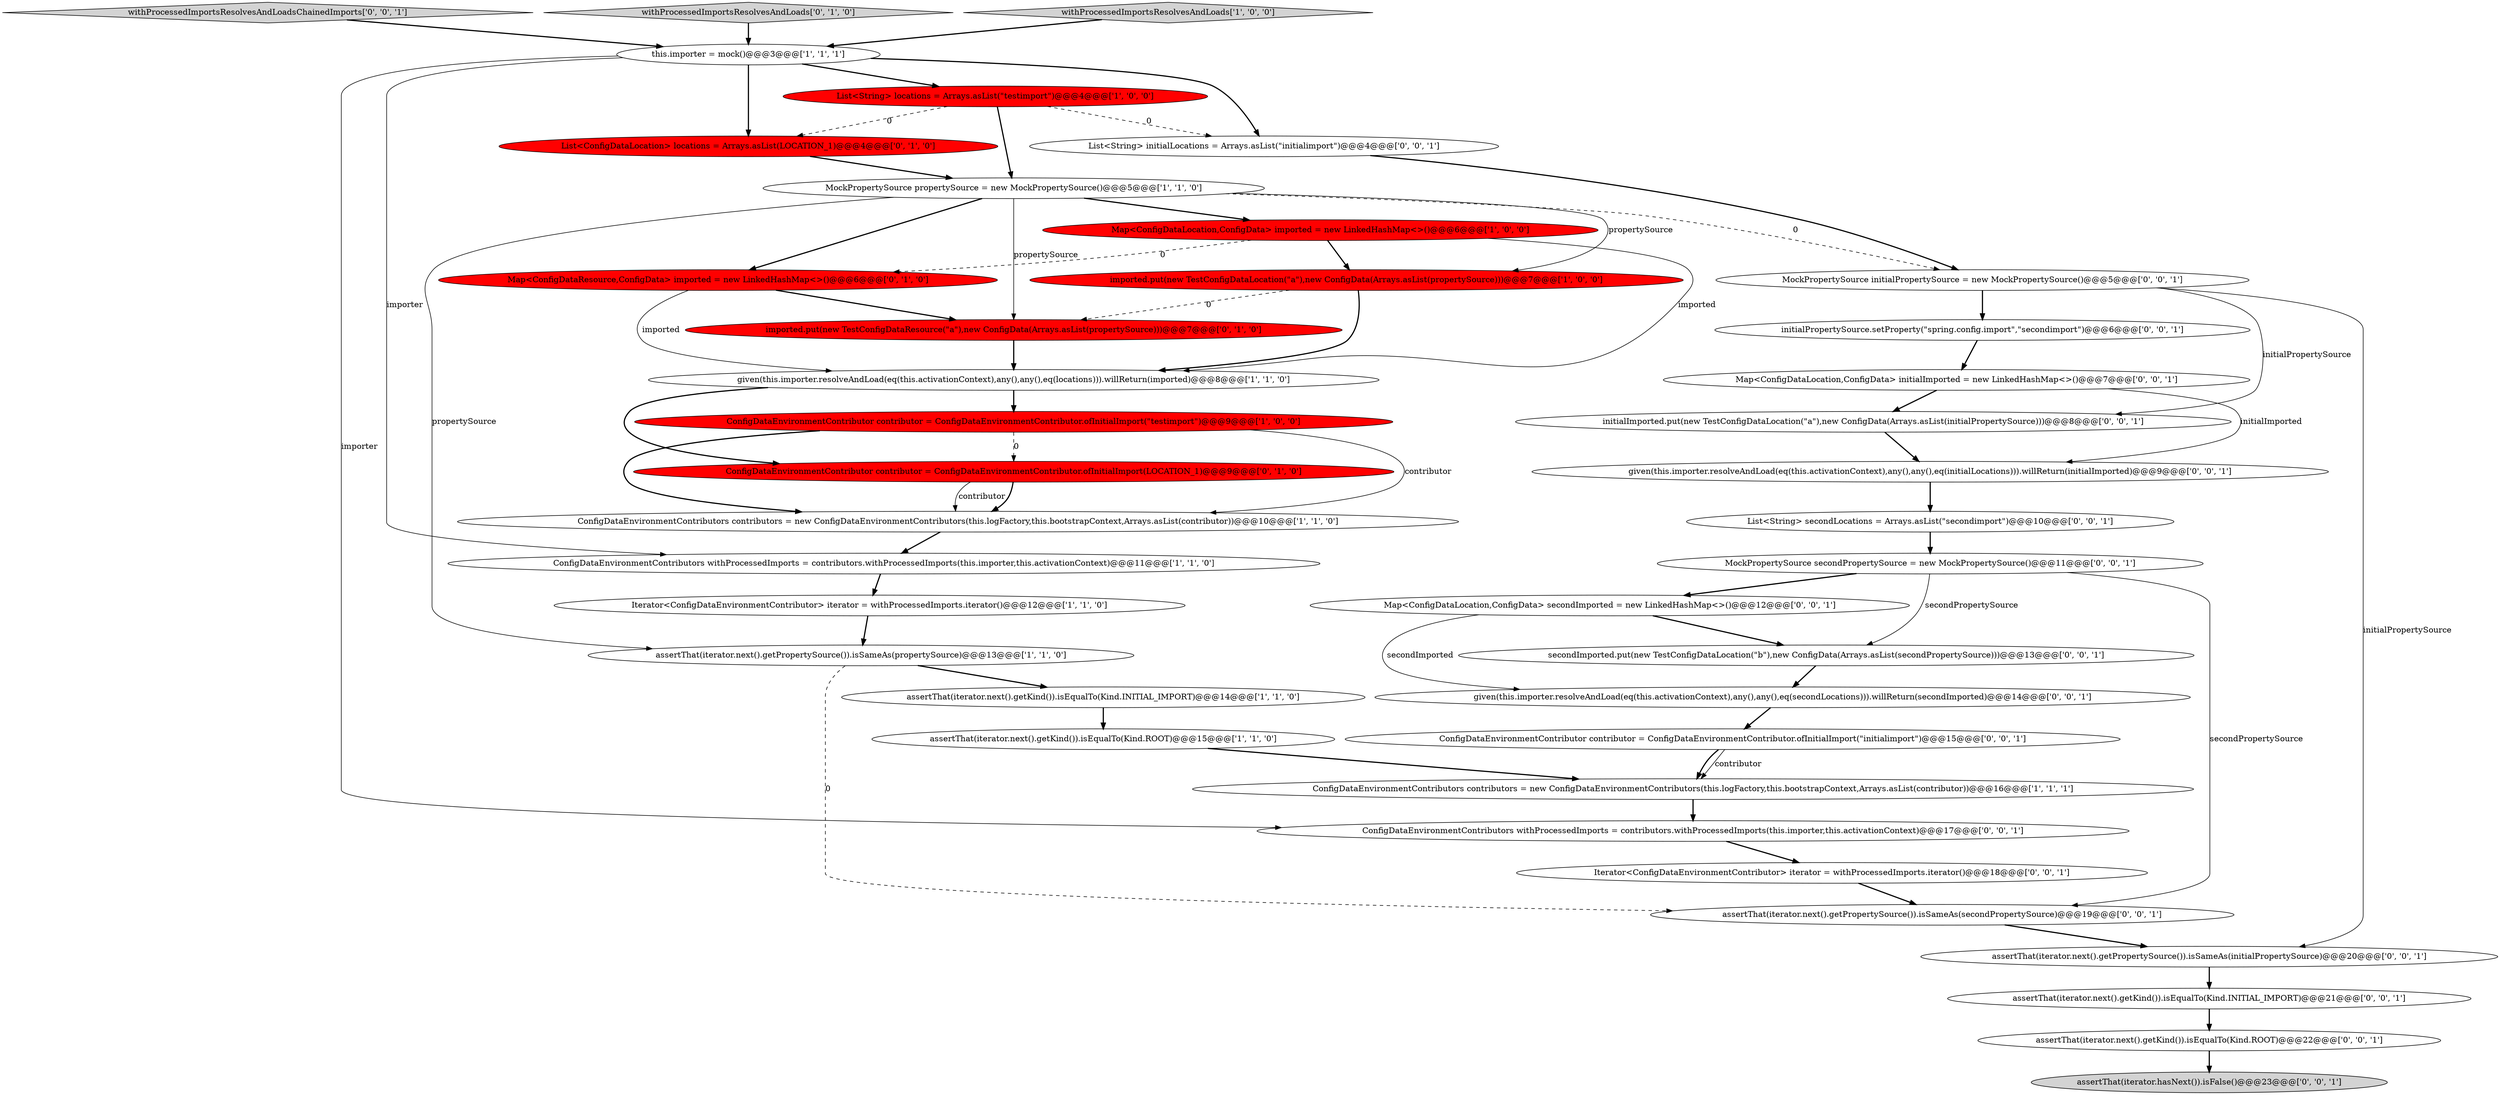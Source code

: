 digraph {
24 [style = filled, label = "Map<ConfigDataLocation,ConfigData> initialImported = new LinkedHashMap<>()@@@7@@@['0', '0', '1']", fillcolor = white, shape = ellipse image = "AAA0AAABBB3BBB"];
36 [style = filled, label = "List<String> initialLocations = Arrays.asList(\"initialimport\")@@@4@@@['0', '0', '1']", fillcolor = white, shape = ellipse image = "AAA0AAABBB3BBB"];
4 [style = filled, label = "this.importer = mock()@@@3@@@['1', '1', '1']", fillcolor = white, shape = ellipse image = "AAA0AAABBB1BBB"];
9 [style = filled, label = "ConfigDataEnvironmentContributors contributors = new ConfigDataEnvironmentContributors(this.logFactory,this.bootstrapContext,Arrays.asList(contributor))@@@16@@@['1', '1', '1']", fillcolor = white, shape = ellipse image = "AAA0AAABBB1BBB"];
38 [style = filled, label = "given(this.importer.resolveAndLoad(eq(this.activationContext),any(),any(),eq(secondLocations))).willReturn(secondImported)@@@14@@@['0', '0', '1']", fillcolor = white, shape = ellipse image = "AAA0AAABBB3BBB"];
15 [style = filled, label = "Map<ConfigDataResource,ConfigData> imported = new LinkedHashMap<>()@@@6@@@['0', '1', '0']", fillcolor = red, shape = ellipse image = "AAA1AAABBB2BBB"];
21 [style = filled, label = "assertThat(iterator.hasNext()).isFalse()@@@23@@@['0', '0', '1']", fillcolor = lightgray, shape = ellipse image = "AAA0AAABBB3BBB"];
33 [style = filled, label = "given(this.importer.resolveAndLoad(eq(this.activationContext),any(),any(),eq(initialLocations))).willReturn(initialImported)@@@9@@@['0', '0', '1']", fillcolor = white, shape = ellipse image = "AAA0AAABBB3BBB"];
31 [style = filled, label = "ConfigDataEnvironmentContributor contributor = ConfigDataEnvironmentContributor.ofInitialImport(\"initialimport\")@@@15@@@['0', '0', '1']", fillcolor = white, shape = ellipse image = "AAA0AAABBB3BBB"];
30 [style = filled, label = "initialImported.put(new TestConfigDataLocation(\"a\"),new ConfigData(Arrays.asList(initialPropertySource)))@@@8@@@['0', '0', '1']", fillcolor = white, shape = ellipse image = "AAA0AAABBB3BBB"];
34 [style = filled, label = "List<String> secondLocations = Arrays.asList(\"secondimport\")@@@10@@@['0', '0', '1']", fillcolor = white, shape = ellipse image = "AAA0AAABBB3BBB"];
32 [style = filled, label = "withProcessedImportsResolvesAndLoadsChainedImports['0', '0', '1']", fillcolor = lightgray, shape = diamond image = "AAA0AAABBB3BBB"];
10 [style = filled, label = "imported.put(new TestConfigDataLocation(\"a\"),new ConfigData(Arrays.asList(propertySource)))@@@7@@@['1', '0', '0']", fillcolor = red, shape = ellipse image = "AAA1AAABBB1BBB"];
3 [style = filled, label = "MockPropertySource propertySource = new MockPropertySource()@@@5@@@['1', '1', '0']", fillcolor = white, shape = ellipse image = "AAA0AAABBB1BBB"];
0 [style = filled, label = "ConfigDataEnvironmentContributor contributor = ConfigDataEnvironmentContributor.ofInitialImport(\"testimport\")@@@9@@@['1', '0', '0']", fillcolor = red, shape = ellipse image = "AAA1AAABBB1BBB"];
18 [style = filled, label = "withProcessedImportsResolvesAndLoads['0', '1', '0']", fillcolor = lightgray, shape = diamond image = "AAA0AAABBB2BBB"];
28 [style = filled, label = "secondImported.put(new TestConfigDataLocation(\"b\"),new ConfigData(Arrays.asList(secondPropertySource)))@@@13@@@['0', '0', '1']", fillcolor = white, shape = ellipse image = "AAA0AAABBB3BBB"];
35 [style = filled, label = "ConfigDataEnvironmentContributors withProcessedImports = contributors.withProcessedImports(this.importer,this.activationContext)@@@17@@@['0', '0', '1']", fillcolor = white, shape = ellipse image = "AAA0AAABBB3BBB"];
7 [style = filled, label = "given(this.importer.resolveAndLoad(eq(this.activationContext),any(),any(),eq(locations))).willReturn(imported)@@@8@@@['1', '1', '0']", fillcolor = white, shape = ellipse image = "AAA0AAABBB1BBB"];
6 [style = filled, label = "List<String> locations = Arrays.asList(\"testimport\")@@@4@@@['1', '0', '0']", fillcolor = red, shape = ellipse image = "AAA1AAABBB1BBB"];
12 [style = filled, label = "assertThat(iterator.next().getKind()).isEqualTo(Kind.ROOT)@@@15@@@['1', '1', '0']", fillcolor = white, shape = ellipse image = "AAA0AAABBB1BBB"];
16 [style = filled, label = "imported.put(new TestConfigDataResource(\"a\"),new ConfigData(Arrays.asList(propertySource)))@@@7@@@['0', '1', '0']", fillcolor = red, shape = ellipse image = "AAA1AAABBB2BBB"];
1 [style = filled, label = "assertThat(iterator.next().getPropertySource()).isSameAs(propertySource)@@@13@@@['1', '1', '0']", fillcolor = white, shape = ellipse image = "AAA0AAABBB1BBB"];
37 [style = filled, label = "Map<ConfigDataLocation,ConfigData> secondImported = new LinkedHashMap<>()@@@12@@@['0', '0', '1']", fillcolor = white, shape = ellipse image = "AAA0AAABBB3BBB"];
23 [style = filled, label = "Iterator<ConfigDataEnvironmentContributor> iterator = withProcessedImports.iterator()@@@18@@@['0', '0', '1']", fillcolor = white, shape = ellipse image = "AAA0AAABBB3BBB"];
19 [style = filled, label = "List<ConfigDataLocation> locations = Arrays.asList(LOCATION_1)@@@4@@@['0', '1', '0']", fillcolor = red, shape = ellipse image = "AAA1AAABBB2BBB"];
20 [style = filled, label = "assertThat(iterator.next().getPropertySource()).isSameAs(secondPropertySource)@@@19@@@['0', '0', '1']", fillcolor = white, shape = ellipse image = "AAA0AAABBB3BBB"];
2 [style = filled, label = "Map<ConfigDataLocation,ConfigData> imported = new LinkedHashMap<>()@@@6@@@['1', '0', '0']", fillcolor = red, shape = ellipse image = "AAA1AAABBB1BBB"];
14 [style = filled, label = "ConfigDataEnvironmentContributors withProcessedImports = contributors.withProcessedImports(this.importer,this.activationContext)@@@11@@@['1', '1', '0']", fillcolor = white, shape = ellipse image = "AAA0AAABBB1BBB"];
27 [style = filled, label = "assertThat(iterator.next().getKind()).isEqualTo(Kind.INITIAL_IMPORT)@@@21@@@['0', '0', '1']", fillcolor = white, shape = ellipse image = "AAA0AAABBB3BBB"];
11 [style = filled, label = "assertThat(iterator.next().getKind()).isEqualTo(Kind.INITIAL_IMPORT)@@@14@@@['1', '1', '0']", fillcolor = white, shape = ellipse image = "AAA0AAABBB1BBB"];
5 [style = filled, label = "withProcessedImportsResolvesAndLoads['1', '0', '0']", fillcolor = lightgray, shape = diamond image = "AAA0AAABBB1BBB"];
17 [style = filled, label = "ConfigDataEnvironmentContributor contributor = ConfigDataEnvironmentContributor.ofInitialImport(LOCATION_1)@@@9@@@['0', '1', '0']", fillcolor = red, shape = ellipse image = "AAA1AAABBB2BBB"];
39 [style = filled, label = "initialPropertySource.setProperty(\"spring.config.import\",\"secondimport\")@@@6@@@['0', '0', '1']", fillcolor = white, shape = ellipse image = "AAA0AAABBB3BBB"];
26 [style = filled, label = "assertThat(iterator.next().getPropertySource()).isSameAs(initialPropertySource)@@@20@@@['0', '0', '1']", fillcolor = white, shape = ellipse image = "AAA0AAABBB3BBB"];
25 [style = filled, label = "MockPropertySource initialPropertySource = new MockPropertySource()@@@5@@@['0', '0', '1']", fillcolor = white, shape = ellipse image = "AAA0AAABBB3BBB"];
29 [style = filled, label = "MockPropertySource secondPropertySource = new MockPropertySource()@@@11@@@['0', '0', '1']", fillcolor = white, shape = ellipse image = "AAA0AAABBB3BBB"];
13 [style = filled, label = "ConfigDataEnvironmentContributors contributors = new ConfigDataEnvironmentContributors(this.logFactory,this.bootstrapContext,Arrays.asList(contributor))@@@10@@@['1', '1', '0']", fillcolor = white, shape = ellipse image = "AAA0AAABBB1BBB"];
22 [style = filled, label = "assertThat(iterator.next().getKind()).isEqualTo(Kind.ROOT)@@@22@@@['0', '0', '1']", fillcolor = white, shape = ellipse image = "AAA0AAABBB3BBB"];
8 [style = filled, label = "Iterator<ConfigDataEnvironmentContributor> iterator = withProcessedImports.iterator()@@@12@@@['1', '1', '0']", fillcolor = white, shape = ellipse image = "AAA0AAABBB1BBB"];
24->33 [style = solid, label="initialImported"];
6->3 [style = bold, label=""];
34->29 [style = bold, label=""];
23->20 [style = bold, label=""];
29->28 [style = solid, label="secondPropertySource"];
7->17 [style = bold, label=""];
37->28 [style = bold, label=""];
25->39 [style = bold, label=""];
0->13 [style = bold, label=""];
30->33 [style = bold, label=""];
4->6 [style = bold, label=""];
31->9 [style = bold, label=""];
20->26 [style = bold, label=""];
3->10 [style = solid, label="propertySource"];
2->7 [style = solid, label="imported"];
28->38 [style = bold, label=""];
17->13 [style = solid, label="contributor"];
4->19 [style = bold, label=""];
16->7 [style = bold, label=""];
22->21 [style = bold, label=""];
29->20 [style = solid, label="secondPropertySource"];
37->38 [style = solid, label="secondImported"];
39->24 [style = bold, label=""];
7->0 [style = bold, label=""];
11->12 [style = bold, label=""];
3->15 [style = bold, label=""];
29->37 [style = bold, label=""];
38->31 [style = bold, label=""];
25->30 [style = solid, label="initialPropertySource"];
2->10 [style = bold, label=""];
12->9 [style = bold, label=""];
15->16 [style = bold, label=""];
10->7 [style = bold, label=""];
27->22 [style = bold, label=""];
9->35 [style = bold, label=""];
0->13 [style = solid, label="contributor"];
3->16 [style = solid, label="propertySource"];
15->7 [style = solid, label="imported"];
0->17 [style = dashed, label="0"];
1->11 [style = bold, label=""];
24->30 [style = bold, label=""];
2->15 [style = dashed, label="0"];
1->20 [style = dashed, label="0"];
8->1 [style = bold, label=""];
35->23 [style = bold, label=""];
26->27 [style = bold, label=""];
36->25 [style = bold, label=""];
31->9 [style = solid, label="contributor"];
18->4 [style = bold, label=""];
3->2 [style = bold, label=""];
25->26 [style = solid, label="initialPropertySource"];
3->1 [style = solid, label="propertySource"];
6->36 [style = dashed, label="0"];
5->4 [style = bold, label=""];
6->19 [style = dashed, label="0"];
14->8 [style = bold, label=""];
17->13 [style = bold, label=""];
4->36 [style = bold, label=""];
32->4 [style = bold, label=""];
10->16 [style = dashed, label="0"];
33->34 [style = bold, label=""];
13->14 [style = bold, label=""];
19->3 [style = bold, label=""];
4->14 [style = solid, label="importer"];
4->35 [style = solid, label="importer"];
3->25 [style = dashed, label="0"];
}
